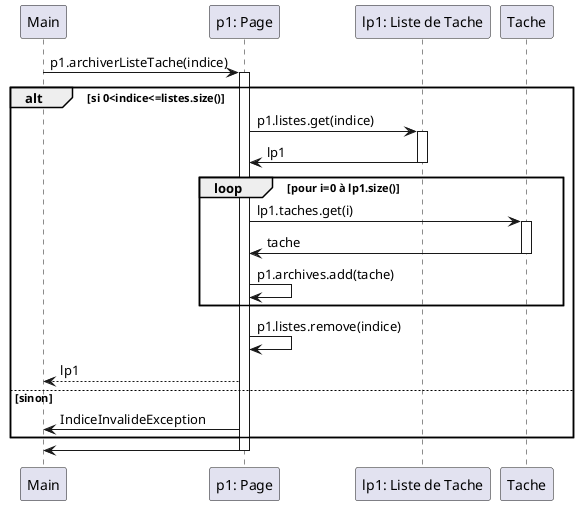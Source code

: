 @startuml

Main -> "p1: Page": p1.archiverListeTache(indice)
activate "p1: Page"

    alt si 0<indice<=listes.size()

        "p1: Page" -> "lp1: Liste de Tache": p1.listes.get(indice)
        activate "lp1: Liste de Tache"
        "lp1: Liste de Tache" -> "p1: Page": lp1
        deactivate "lp1: Liste de Tache"

        loop pour i=0 à lp1.size()
            "p1: Page" -> Tache: lp1.taches.get(i)
            activate Tache
            Tache -> "p1: Page": tache
            deactivate Tache

            "p1: Page" -> "p1: Page": p1.archives.add(tache)
        end

        "p1: Page" -> "p1: Page": p1.listes.remove(indice)

        "p1: Page" --> Main: lp1

    else sinon
        "p1: Page" -> Main: IndiceInvalideException
    end

"p1: Page" -> Main
deactivate "p1: Page"


@enduml